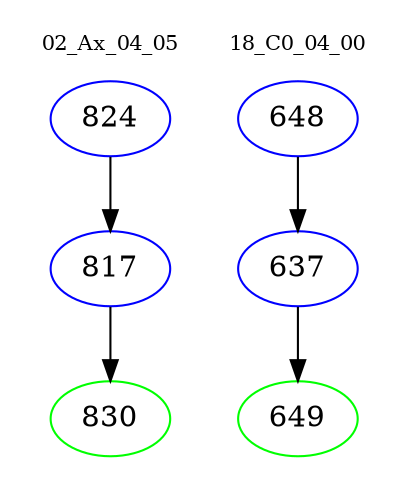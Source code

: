 digraph{
subgraph cluster_0 {
color = white
label = "02_Ax_04_05";
fontsize=10;
T0_824 [label="824", color="blue"]
T0_824 -> T0_817 [color="black"]
T0_817 [label="817", color="blue"]
T0_817 -> T0_830 [color="black"]
T0_830 [label="830", color="green"]
}
subgraph cluster_1 {
color = white
label = "18_C0_04_00";
fontsize=10;
T1_648 [label="648", color="blue"]
T1_648 -> T1_637 [color="black"]
T1_637 [label="637", color="blue"]
T1_637 -> T1_649 [color="black"]
T1_649 [label="649", color="green"]
}
}

